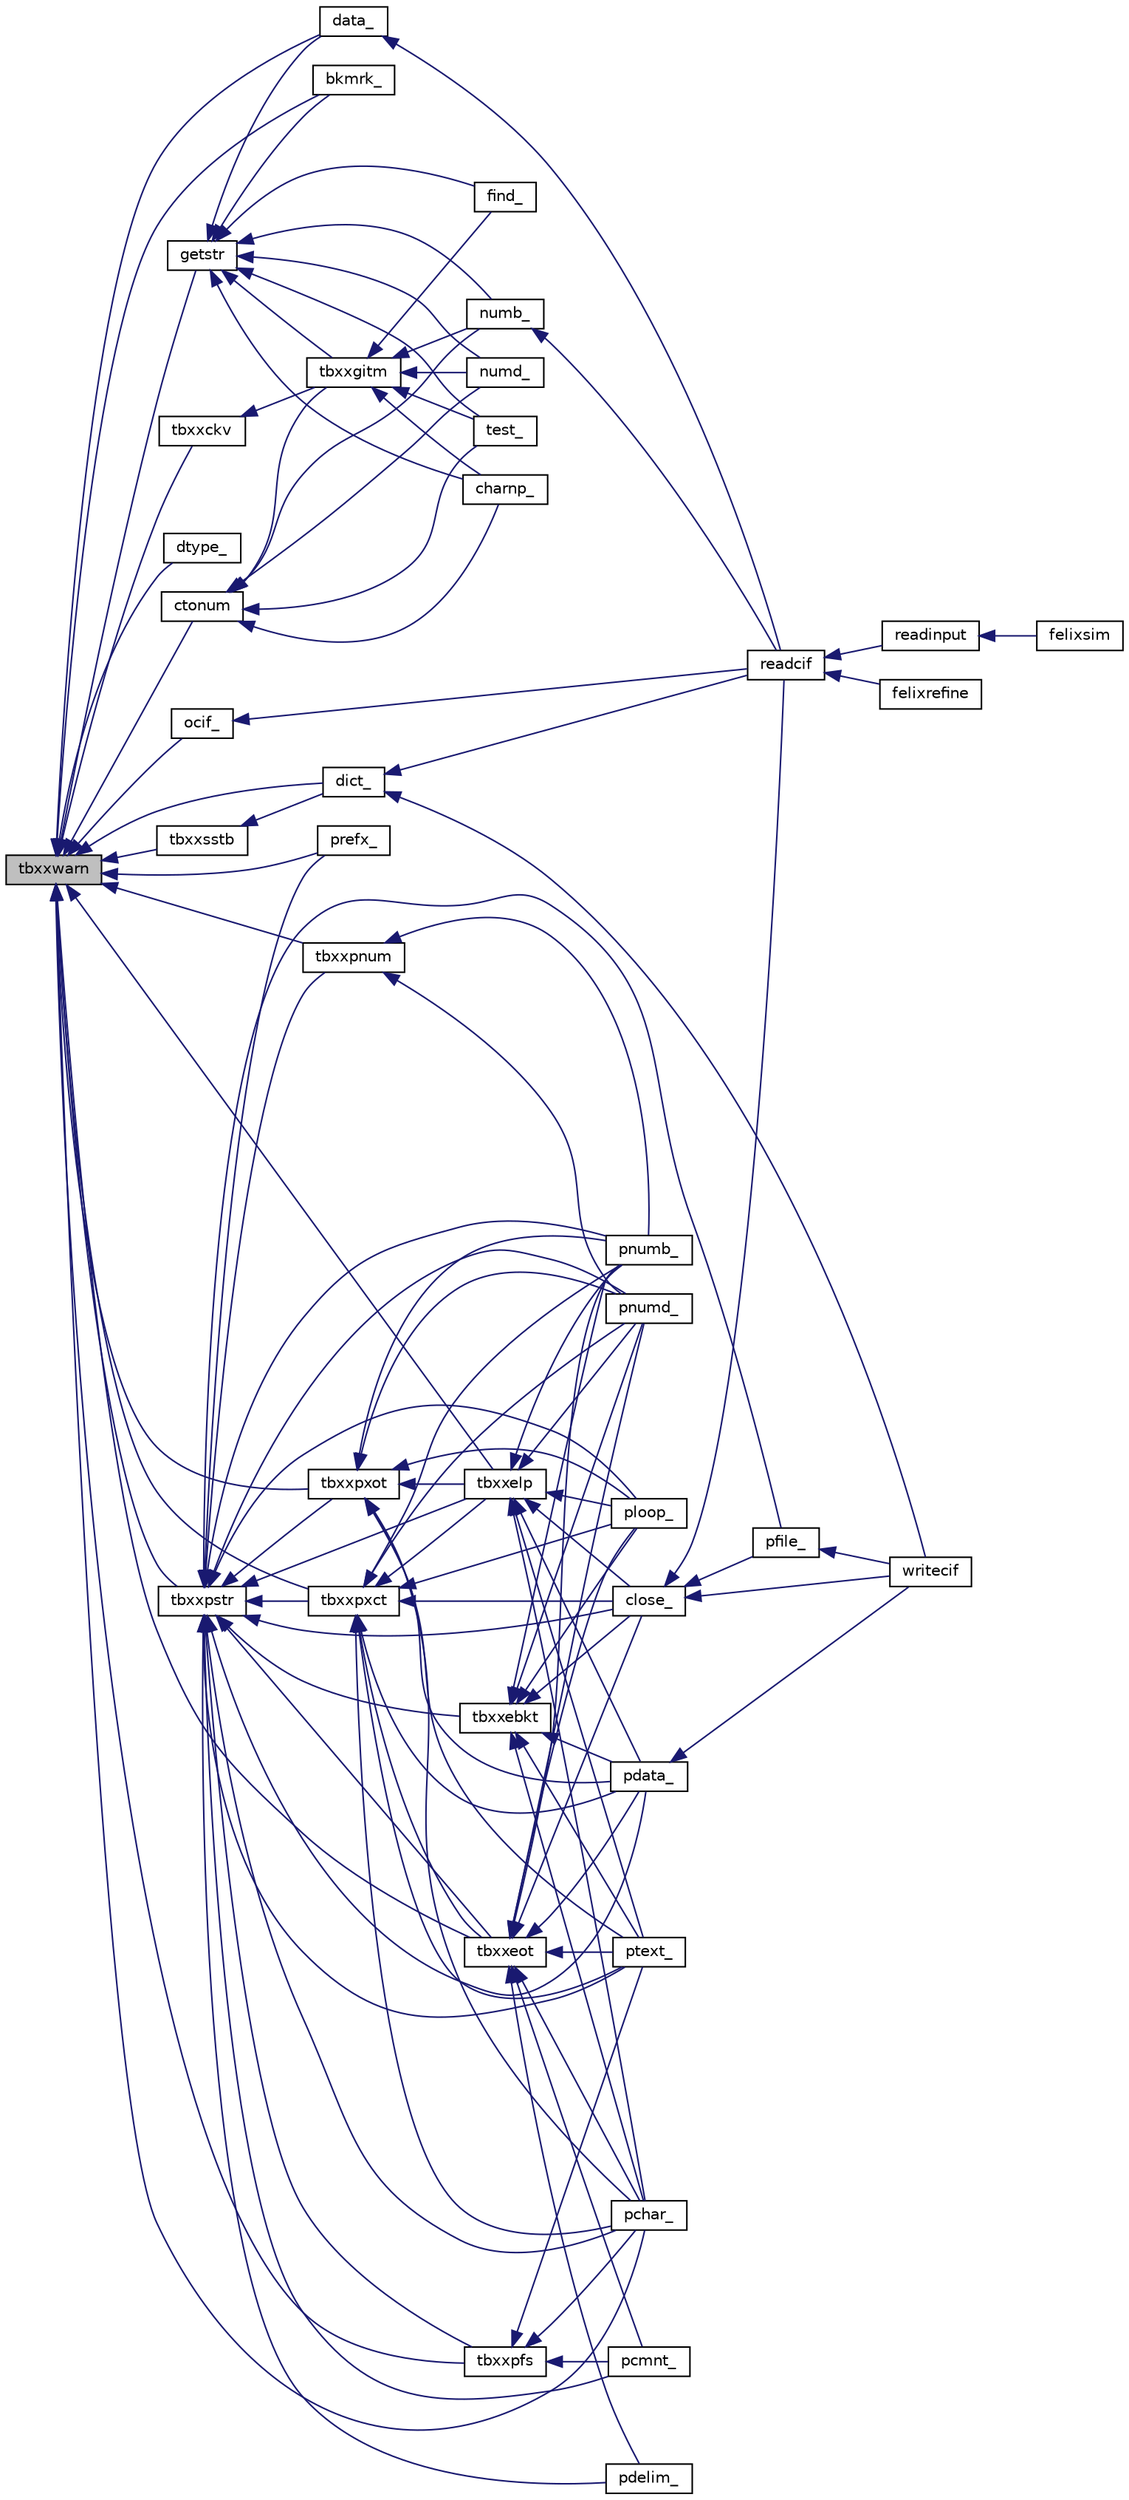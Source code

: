 digraph "tbxxwarn"
{
  edge [fontname="Helvetica",fontsize="10",labelfontname="Helvetica",labelfontsize="10"];
  node [fontname="Helvetica",fontsize="10",shape=record];
  rankdir="LR";
  Node1 [label="tbxxwarn",height=0.2,width=0.4,color="black", fillcolor="grey75", style="filled", fontcolor="black"];
  Node1 -> Node2 [dir="back",color="midnightblue",fontsize="10",style="solid",fontname="Helvetica"];
  Node2 [label="dict_",height=0.2,width=0.4,color="black", fillcolor="white", style="filled",URL="$ciftbx_8f.html#a4b968cff97c84029fcb089e5754373eb"];
  Node2 -> Node3 [dir="back",color="midnightblue",fontsize="10",style="solid",fontname="Helvetica"];
  Node3 [label="writecif",height=0.2,width=0.4,color="black", fillcolor="white", style="filled",URL="$out_8f90.html#a1276a1deb6b2dae1d2c2e4306f4ce597"];
  Node2 -> Node4 [dir="back",color="midnightblue",fontsize="10",style="solid",fontname="Helvetica"];
  Node4 [label="readcif",height=0.2,width=0.4,color="black", fillcolor="white", style="filled",URL="$readcif_8f90.html#a851b318f1c18608adf2b40ba20d10014"];
  Node4 -> Node5 [dir="back",color="midnightblue",fontsize="10",style="solid",fontname="Helvetica"];
  Node5 [label="felixrefine",height=0.2,width=0.4,color="black", fillcolor="white", style="filled",URL="$felixrefine_8f90.html#aecbf263fc9c06070ed63b7a31c76bbef"];
  Node4 -> Node6 [dir="back",color="midnightblue",fontsize="10",style="solid",fontname="Helvetica"];
  Node6 [label="readinput",height=0.2,width=0.4,color="black", fillcolor="white", style="filled",URL="$readinput_8f90.html#a87d0c2ec1671e34d4efcabf08db9d396"];
  Node6 -> Node7 [dir="back",color="midnightblue",fontsize="10",style="solid",fontname="Helvetica"];
  Node7 [label="felixsim",height=0.2,width=0.4,color="black", fillcolor="white", style="filled",URL="$felixsim_8f90.html#ad36d8d5ddad66820866e3d05a4c66144"];
  Node1 -> Node8 [dir="back",color="midnightblue",fontsize="10",style="solid",fontname="Helvetica"];
  Node8 [label="tbxxsstb",height=0.2,width=0.4,color="black", fillcolor="white", style="filled",URL="$ciftbx_8f.html#ac1949b97fd2afba1d86c2d6cd034645e"];
  Node8 -> Node2 [dir="back",color="midnightblue",fontsize="10",style="solid",fontname="Helvetica"];
  Node1 -> Node9 [dir="back",color="midnightblue",fontsize="10",style="solid",fontname="Helvetica"];
  Node9 [label="ocif_",height=0.2,width=0.4,color="black", fillcolor="white", style="filled",URL="$ciftbx_8f.html#ae5a0dc77713fa9e013186fc5455a0b29"];
  Node9 -> Node4 [dir="back",color="midnightblue",fontsize="10",style="solid",fontname="Helvetica"];
  Node1 -> Node10 [dir="back",color="midnightblue",fontsize="10",style="solid",fontname="Helvetica"];
  Node10 [label="data_",height=0.2,width=0.4,color="black", fillcolor="white", style="filled",URL="$ciftbx_8f.html#acef84efd6e02fb3ddcab29ff8633a848"];
  Node10 -> Node4 [dir="back",color="midnightblue",fontsize="10",style="solid",fontname="Helvetica"];
  Node1 -> Node11 [dir="back",color="midnightblue",fontsize="10",style="solid",fontname="Helvetica"];
  Node11 [label="dtype_",height=0.2,width=0.4,color="black", fillcolor="white", style="filled",URL="$ciftbx_8f.html#a1558b0e789ec23e3524f93d995b5ffb7"];
  Node1 -> Node12 [dir="back",color="midnightblue",fontsize="10",style="solid",fontname="Helvetica"];
  Node12 [label="bkmrk_",height=0.2,width=0.4,color="black", fillcolor="white", style="filled",URL="$ciftbx_8f.html#af581014d858d87ba2c87bbac0de5640a"];
  Node1 -> Node13 [dir="back",color="midnightblue",fontsize="10",style="solid",fontname="Helvetica"];
  Node13 [label="tbxxckv",height=0.2,width=0.4,color="black", fillcolor="white", style="filled",URL="$ciftbx_8f.html#a1d880d46cdf16305532beff04b1cd692"];
  Node13 -> Node14 [dir="back",color="midnightblue",fontsize="10",style="solid",fontname="Helvetica"];
  Node14 [label="tbxxgitm",height=0.2,width=0.4,color="black", fillcolor="white", style="filled",URL="$ciftbx_8f.html#a39d2614384d61dc867b06c6bea0fa00c"];
  Node14 -> Node15 [dir="back",color="midnightblue",fontsize="10",style="solid",fontname="Helvetica"];
  Node15 [label="test_",height=0.2,width=0.4,color="black", fillcolor="white", style="filled",URL="$ciftbx_8f.html#a7bf11278540621a732ea9c62c37f39d4"];
  Node14 -> Node16 [dir="back",color="midnightblue",fontsize="10",style="solid",fontname="Helvetica"];
  Node16 [label="find_",height=0.2,width=0.4,color="black", fillcolor="white", style="filled",URL="$ciftbx_8f.html#a30b628eee0628904dba9c686a8ee7178"];
  Node14 -> Node17 [dir="back",color="midnightblue",fontsize="10",style="solid",fontname="Helvetica"];
  Node17 [label="numb_",height=0.2,width=0.4,color="black", fillcolor="white", style="filled",URL="$ciftbx_8f.html#a52533b45df7c78e9d743147a4ed381f3"];
  Node17 -> Node4 [dir="back",color="midnightblue",fontsize="10",style="solid",fontname="Helvetica"];
  Node14 -> Node18 [dir="back",color="midnightblue",fontsize="10",style="solid",fontname="Helvetica"];
  Node18 [label="numd_",height=0.2,width=0.4,color="black", fillcolor="white", style="filled",URL="$ciftbx_8f.html#a321db51a9a1b39f96c345271b840e3ca"];
  Node14 -> Node19 [dir="back",color="midnightblue",fontsize="10",style="solid",fontname="Helvetica"];
  Node19 [label="charnp_",height=0.2,width=0.4,color="black", fillcolor="white", style="filled",URL="$ciftbx_8f.html#a4c9835444462b49efe9e7b8cbe54beb1"];
  Node1 -> Node20 [dir="back",color="midnightblue",fontsize="10",style="solid",fontname="Helvetica"];
  Node20 [label="getstr",height=0.2,width=0.4,color="black", fillcolor="white", style="filled",URL="$ciftbx_8f.html#a2f367430a036fc13e1f204833cad175d"];
  Node20 -> Node10 [dir="back",color="midnightblue",fontsize="10",style="solid",fontname="Helvetica"];
  Node20 -> Node15 [dir="back",color="midnightblue",fontsize="10",style="solid",fontname="Helvetica"];
  Node20 -> Node12 [dir="back",color="midnightblue",fontsize="10",style="solid",fontname="Helvetica"];
  Node20 -> Node16 [dir="back",color="midnightblue",fontsize="10",style="solid",fontname="Helvetica"];
  Node20 -> Node17 [dir="back",color="midnightblue",fontsize="10",style="solid",fontname="Helvetica"];
  Node20 -> Node18 [dir="back",color="midnightblue",fontsize="10",style="solid",fontname="Helvetica"];
  Node20 -> Node19 [dir="back",color="midnightblue",fontsize="10",style="solid",fontname="Helvetica"];
  Node20 -> Node14 [dir="back",color="midnightblue",fontsize="10",style="solid",fontname="Helvetica"];
  Node1 -> Node21 [dir="back",color="midnightblue",fontsize="10",style="solid",fontname="Helvetica"];
  Node21 [label="ctonum",height=0.2,width=0.4,color="black", fillcolor="white", style="filled",URL="$ciftbx_8f.html#a5bc2d760f3ec7f0b85e4653f4edf8866"];
  Node21 -> Node15 [dir="back",color="midnightblue",fontsize="10",style="solid",fontname="Helvetica"];
  Node21 -> Node17 [dir="back",color="midnightblue",fontsize="10",style="solid",fontname="Helvetica"];
  Node21 -> Node18 [dir="back",color="midnightblue",fontsize="10",style="solid",fontname="Helvetica"];
  Node21 -> Node19 [dir="back",color="midnightblue",fontsize="10",style="solid",fontname="Helvetica"];
  Node21 -> Node14 [dir="back",color="midnightblue",fontsize="10",style="solid",fontname="Helvetica"];
  Node1 -> Node22 [dir="back",color="midnightblue",fontsize="10",style="solid",fontname="Helvetica"];
  Node22 [label="pchar_",height=0.2,width=0.4,color="black", fillcolor="white", style="filled",URL="$ciftbx_8f.html#a2bf0d6d32275f871f14318f8edff68d6"];
  Node1 -> Node23 [dir="back",color="midnightblue",fontsize="10",style="solid",fontname="Helvetica"];
  Node23 [label="tbxxpfs",height=0.2,width=0.4,color="black", fillcolor="white", style="filled",URL="$ciftbx_8f.html#a48148dee2f8f8a2d63b204d419ca5354"];
  Node23 -> Node22 [dir="back",color="midnightblue",fontsize="10",style="solid",fontname="Helvetica"];
  Node23 -> Node24 [dir="back",color="midnightblue",fontsize="10",style="solid",fontname="Helvetica"];
  Node24 [label="pcmnt_",height=0.2,width=0.4,color="black", fillcolor="white", style="filled",URL="$ciftbx_8f.html#a7c112bde696c1b8e00098a91b0824387"];
  Node23 -> Node25 [dir="back",color="midnightblue",fontsize="10",style="solid",fontname="Helvetica"];
  Node25 [label="ptext_",height=0.2,width=0.4,color="black", fillcolor="white", style="filled",URL="$ciftbx_8f.html#ac290785fd800f64bb1cf30e3cdbc03b8"];
  Node1 -> Node26 [dir="back",color="midnightblue",fontsize="10",style="solid",fontname="Helvetica"];
  Node26 [label="prefx_",height=0.2,width=0.4,color="black", fillcolor="white", style="filled",URL="$ciftbx_8f.html#ad73feb0120897cee4048afb692c9b916"];
  Node1 -> Node27 [dir="back",color="midnightblue",fontsize="10",style="solid",fontname="Helvetica"];
  Node27 [label="tbxxpxot",height=0.2,width=0.4,color="black", fillcolor="white", style="filled",URL="$ciftbx_8f.html#a1ed2d07cf2076f7f4a492135553a18ce"];
  Node27 -> Node28 [dir="back",color="midnightblue",fontsize="10",style="solid",fontname="Helvetica"];
  Node28 [label="pdata_",height=0.2,width=0.4,color="black", fillcolor="white", style="filled",URL="$ciftbx_8f.html#ad9d6797ef14de7bbdee156bc2a5f6fc1"];
  Node28 -> Node3 [dir="back",color="midnightblue",fontsize="10",style="solid",fontname="Helvetica"];
  Node27 -> Node29 [dir="back",color="midnightblue",fontsize="10",style="solid",fontname="Helvetica"];
  Node29 [label="pnumb_",height=0.2,width=0.4,color="black", fillcolor="white", style="filled",URL="$ciftbx_8f.html#a762e7d891738400070c4bc377aba476f"];
  Node27 -> Node30 [dir="back",color="midnightblue",fontsize="10",style="solid",fontname="Helvetica"];
  Node30 [label="pnumd_",height=0.2,width=0.4,color="black", fillcolor="white", style="filled",URL="$ciftbx_8f.html#aca4e519718b63206d44b7446e084fe46"];
  Node27 -> Node22 [dir="back",color="midnightblue",fontsize="10",style="solid",fontname="Helvetica"];
  Node27 -> Node25 [dir="back",color="midnightblue",fontsize="10",style="solid",fontname="Helvetica"];
  Node27 -> Node31 [dir="back",color="midnightblue",fontsize="10",style="solid",fontname="Helvetica"];
  Node31 [label="ploop_",height=0.2,width=0.4,color="black", fillcolor="white", style="filled",URL="$ciftbx_8f.html#ae69863afb7878b321eccc42e1071eaa1"];
  Node27 -> Node32 [dir="back",color="midnightblue",fontsize="10",style="solid",fontname="Helvetica"];
  Node32 [label="tbxxelp",height=0.2,width=0.4,color="black", fillcolor="white", style="filled",URL="$ciftbx_8f.html#a6cf67dc9f2c8ba0cc134063c70e5b3d2"];
  Node32 -> Node28 [dir="back",color="midnightblue",fontsize="10",style="solid",fontname="Helvetica"];
  Node32 -> Node29 [dir="back",color="midnightblue",fontsize="10",style="solid",fontname="Helvetica"];
  Node32 -> Node30 [dir="back",color="midnightblue",fontsize="10",style="solid",fontname="Helvetica"];
  Node32 -> Node22 [dir="back",color="midnightblue",fontsize="10",style="solid",fontname="Helvetica"];
  Node32 -> Node25 [dir="back",color="midnightblue",fontsize="10",style="solid",fontname="Helvetica"];
  Node32 -> Node31 [dir="back",color="midnightblue",fontsize="10",style="solid",fontname="Helvetica"];
  Node32 -> Node33 [dir="back",color="midnightblue",fontsize="10",style="solid",fontname="Helvetica"];
  Node33 [label="close_",height=0.2,width=0.4,color="black", fillcolor="white", style="filled",URL="$ciftbx_8f.html#a10a7a76ff70d108d323348dac44fe595"];
  Node33 -> Node34 [dir="back",color="midnightblue",fontsize="10",style="solid",fontname="Helvetica"];
  Node34 [label="pfile_",height=0.2,width=0.4,color="black", fillcolor="white", style="filled",URL="$ciftbx_8f.html#ad838ec2db43b50072a6258f0266e21e6"];
  Node34 -> Node3 [dir="back",color="midnightblue",fontsize="10",style="solid",fontname="Helvetica"];
  Node33 -> Node3 [dir="back",color="midnightblue",fontsize="10",style="solid",fontname="Helvetica"];
  Node33 -> Node4 [dir="back",color="midnightblue",fontsize="10",style="solid",fontname="Helvetica"];
  Node1 -> Node35 [dir="back",color="midnightblue",fontsize="10",style="solid",fontname="Helvetica"];
  Node35 [label="tbxxpxct",height=0.2,width=0.4,color="black", fillcolor="white", style="filled",URL="$ciftbx_8f.html#a5853f335ad76aef455ba8a30712cdab5"];
  Node35 -> Node28 [dir="back",color="midnightblue",fontsize="10",style="solid",fontname="Helvetica"];
  Node35 -> Node29 [dir="back",color="midnightblue",fontsize="10",style="solid",fontname="Helvetica"];
  Node35 -> Node30 [dir="back",color="midnightblue",fontsize="10",style="solid",fontname="Helvetica"];
  Node35 -> Node22 [dir="back",color="midnightblue",fontsize="10",style="solid",fontname="Helvetica"];
  Node35 -> Node25 [dir="back",color="midnightblue",fontsize="10",style="solid",fontname="Helvetica"];
  Node35 -> Node31 [dir="back",color="midnightblue",fontsize="10",style="solid",fontname="Helvetica"];
  Node35 -> Node33 [dir="back",color="midnightblue",fontsize="10",style="solid",fontname="Helvetica"];
  Node35 -> Node36 [dir="back",color="midnightblue",fontsize="10",style="solid",fontname="Helvetica"];
  Node36 [label="tbxxeot",height=0.2,width=0.4,color="black", fillcolor="white", style="filled",URL="$ciftbx_8f.html#af807bd4e3b7f00bd373b91d2481c86bd"];
  Node36 -> Node28 [dir="back",color="midnightblue",fontsize="10",style="solid",fontname="Helvetica"];
  Node36 -> Node29 [dir="back",color="midnightblue",fontsize="10",style="solid",fontname="Helvetica"];
  Node36 -> Node30 [dir="back",color="midnightblue",fontsize="10",style="solid",fontname="Helvetica"];
  Node36 -> Node22 [dir="back",color="midnightblue",fontsize="10",style="solid",fontname="Helvetica"];
  Node36 -> Node24 [dir="back",color="midnightblue",fontsize="10",style="solid",fontname="Helvetica"];
  Node36 -> Node25 [dir="back",color="midnightblue",fontsize="10",style="solid",fontname="Helvetica"];
  Node36 -> Node37 [dir="back",color="midnightblue",fontsize="10",style="solid",fontname="Helvetica"];
  Node37 [label="pdelim_",height=0.2,width=0.4,color="black", fillcolor="white", style="filled",URL="$ciftbx_8f.html#aa73da7370363ada4f5ae85c8bd04fbf3"];
  Node36 -> Node31 [dir="back",color="midnightblue",fontsize="10",style="solid",fontname="Helvetica"];
  Node36 -> Node33 [dir="back",color="midnightblue",fontsize="10",style="solid",fontname="Helvetica"];
  Node35 -> Node32 [dir="back",color="midnightblue",fontsize="10",style="solid",fontname="Helvetica"];
  Node1 -> Node38 [dir="back",color="midnightblue",fontsize="10",style="solid",fontname="Helvetica"];
  Node38 [label="tbxxpstr",height=0.2,width=0.4,color="black", fillcolor="white", style="filled",URL="$ciftbx_8f.html#a1cd7fd5e37c6bcdc4dda03f5fce960d5"];
  Node38 -> Node34 [dir="back",color="midnightblue",fontsize="10",style="solid",fontname="Helvetica"];
  Node38 -> Node28 [dir="back",color="midnightblue",fontsize="10",style="solid",fontname="Helvetica"];
  Node38 -> Node29 [dir="back",color="midnightblue",fontsize="10",style="solid",fontname="Helvetica"];
  Node38 -> Node30 [dir="back",color="midnightblue",fontsize="10",style="solid",fontname="Helvetica"];
  Node38 -> Node22 [dir="back",color="midnightblue",fontsize="10",style="solid",fontname="Helvetica"];
  Node38 -> Node24 [dir="back",color="midnightblue",fontsize="10",style="solid",fontname="Helvetica"];
  Node38 -> Node25 [dir="back",color="midnightblue",fontsize="10",style="solid",fontname="Helvetica"];
  Node38 -> Node23 [dir="back",color="midnightblue",fontsize="10",style="solid",fontname="Helvetica"];
  Node38 -> Node37 [dir="back",color="midnightblue",fontsize="10",style="solid",fontname="Helvetica"];
  Node38 -> Node31 [dir="back",color="midnightblue",fontsize="10",style="solid",fontname="Helvetica"];
  Node38 -> Node26 [dir="back",color="midnightblue",fontsize="10",style="solid",fontname="Helvetica"];
  Node38 -> Node33 [dir="back",color="midnightblue",fontsize="10",style="solid",fontname="Helvetica"];
  Node38 -> Node27 [dir="back",color="midnightblue",fontsize="10",style="solid",fontname="Helvetica"];
  Node38 -> Node35 [dir="back",color="midnightblue",fontsize="10",style="solid",fontname="Helvetica"];
  Node38 -> Node39 [dir="back",color="midnightblue",fontsize="10",style="solid",fontname="Helvetica"];
  Node39 [label="tbxxpnum",height=0.2,width=0.4,color="black", fillcolor="white", style="filled",URL="$ciftbx_8f.html#ab6f735972b6f79154290cf5147f127ba"];
  Node39 -> Node29 [dir="back",color="midnightblue",fontsize="10",style="solid",fontname="Helvetica"];
  Node39 -> Node30 [dir="back",color="midnightblue",fontsize="10",style="solid",fontname="Helvetica"];
  Node38 -> Node36 [dir="back",color="midnightblue",fontsize="10",style="solid",fontname="Helvetica"];
  Node38 -> Node40 [dir="back",color="midnightblue",fontsize="10",style="solid",fontname="Helvetica"];
  Node40 [label="tbxxebkt",height=0.2,width=0.4,color="black", fillcolor="white", style="filled",URL="$ciftbx_8f.html#a333cd3f7d454161170b6c98e7e9fb206"];
  Node40 -> Node28 [dir="back",color="midnightblue",fontsize="10",style="solid",fontname="Helvetica"];
  Node40 -> Node29 [dir="back",color="midnightblue",fontsize="10",style="solid",fontname="Helvetica"];
  Node40 -> Node30 [dir="back",color="midnightblue",fontsize="10",style="solid",fontname="Helvetica"];
  Node40 -> Node22 [dir="back",color="midnightblue",fontsize="10",style="solid",fontname="Helvetica"];
  Node40 -> Node25 [dir="back",color="midnightblue",fontsize="10",style="solid",fontname="Helvetica"];
  Node40 -> Node31 [dir="back",color="midnightblue",fontsize="10",style="solid",fontname="Helvetica"];
  Node40 -> Node33 [dir="back",color="midnightblue",fontsize="10",style="solid",fontname="Helvetica"];
  Node38 -> Node32 [dir="back",color="midnightblue",fontsize="10",style="solid",fontname="Helvetica"];
  Node1 -> Node39 [dir="back",color="midnightblue",fontsize="10",style="solid",fontname="Helvetica"];
  Node1 -> Node36 [dir="back",color="midnightblue",fontsize="10",style="solid",fontname="Helvetica"];
  Node1 -> Node32 [dir="back",color="midnightblue",fontsize="10",style="solid",fontname="Helvetica"];
}
